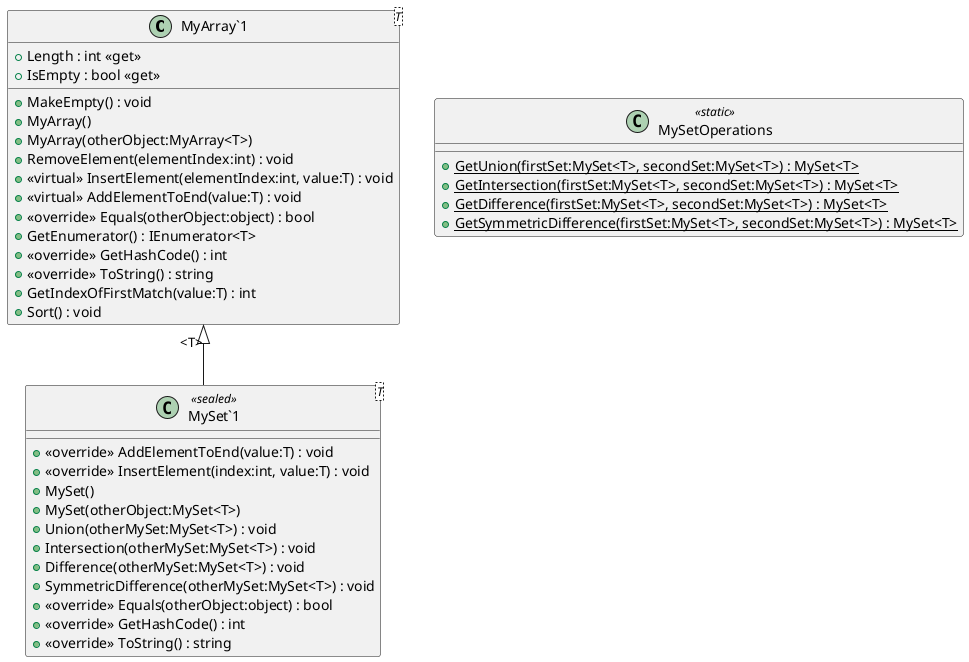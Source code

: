 @startuml
class "MyArray`1"<T> {
    + Length : int <<get>>
    + MakeEmpty() : void
    + MyArray()
    + MyArray(otherObject:MyArray<T>)
    + IsEmpty : bool <<get>>
    + RemoveElement(elementIndex:int) : void
    + <<virtual>> InsertElement(elementIndex:int, value:T) : void
    + <<virtual>> AddElementToEnd(value:T) : void
    + <<override>> Equals(otherObject:object) : bool
    + GetEnumerator() : IEnumerator<T>
    + <<override>> GetHashCode() : int
    + <<override>> ToString() : string
    + GetIndexOfFirstMatch(value:T) : int
    + Sort() : void
}
class "MySet`1"<T> <<sealed>> {
    + <<override>> AddElementToEnd(value:T) : void
    + <<override>> InsertElement(index:int, value:T) : void
    + MySet()
    + MySet(otherObject:MySet<T>)
    + Union(otherMySet:MySet<T>) : void
    + Intersection(otherMySet:MySet<T>) : void
    + Difference(otherMySet:MySet<T>) : void
    + SymmetricDifference(otherMySet:MySet<T>) : void
    + <<override>> Equals(otherObject:object) : bool
    + <<override>> GetHashCode() : int
    + <<override>> ToString() : string
}
class MySetOperations <<static>> {
    + {static} GetUnion(firstSet:MySet<T>, secondSet:MySet<T>) : MySet<T>
    + {static} GetIntersection(firstSet:MySet<T>, secondSet:MySet<T>) : MySet<T>
    + {static} GetDifference(firstSet:MySet<T>, secondSet:MySet<T>) : MySet<T>
    + {static} GetSymmetricDifference(firstSet:MySet<T>, secondSet:MySet<T>) : MySet<T>
}
"MyArray`1" "<T>" <|-- "MySet`1"
@enduml
